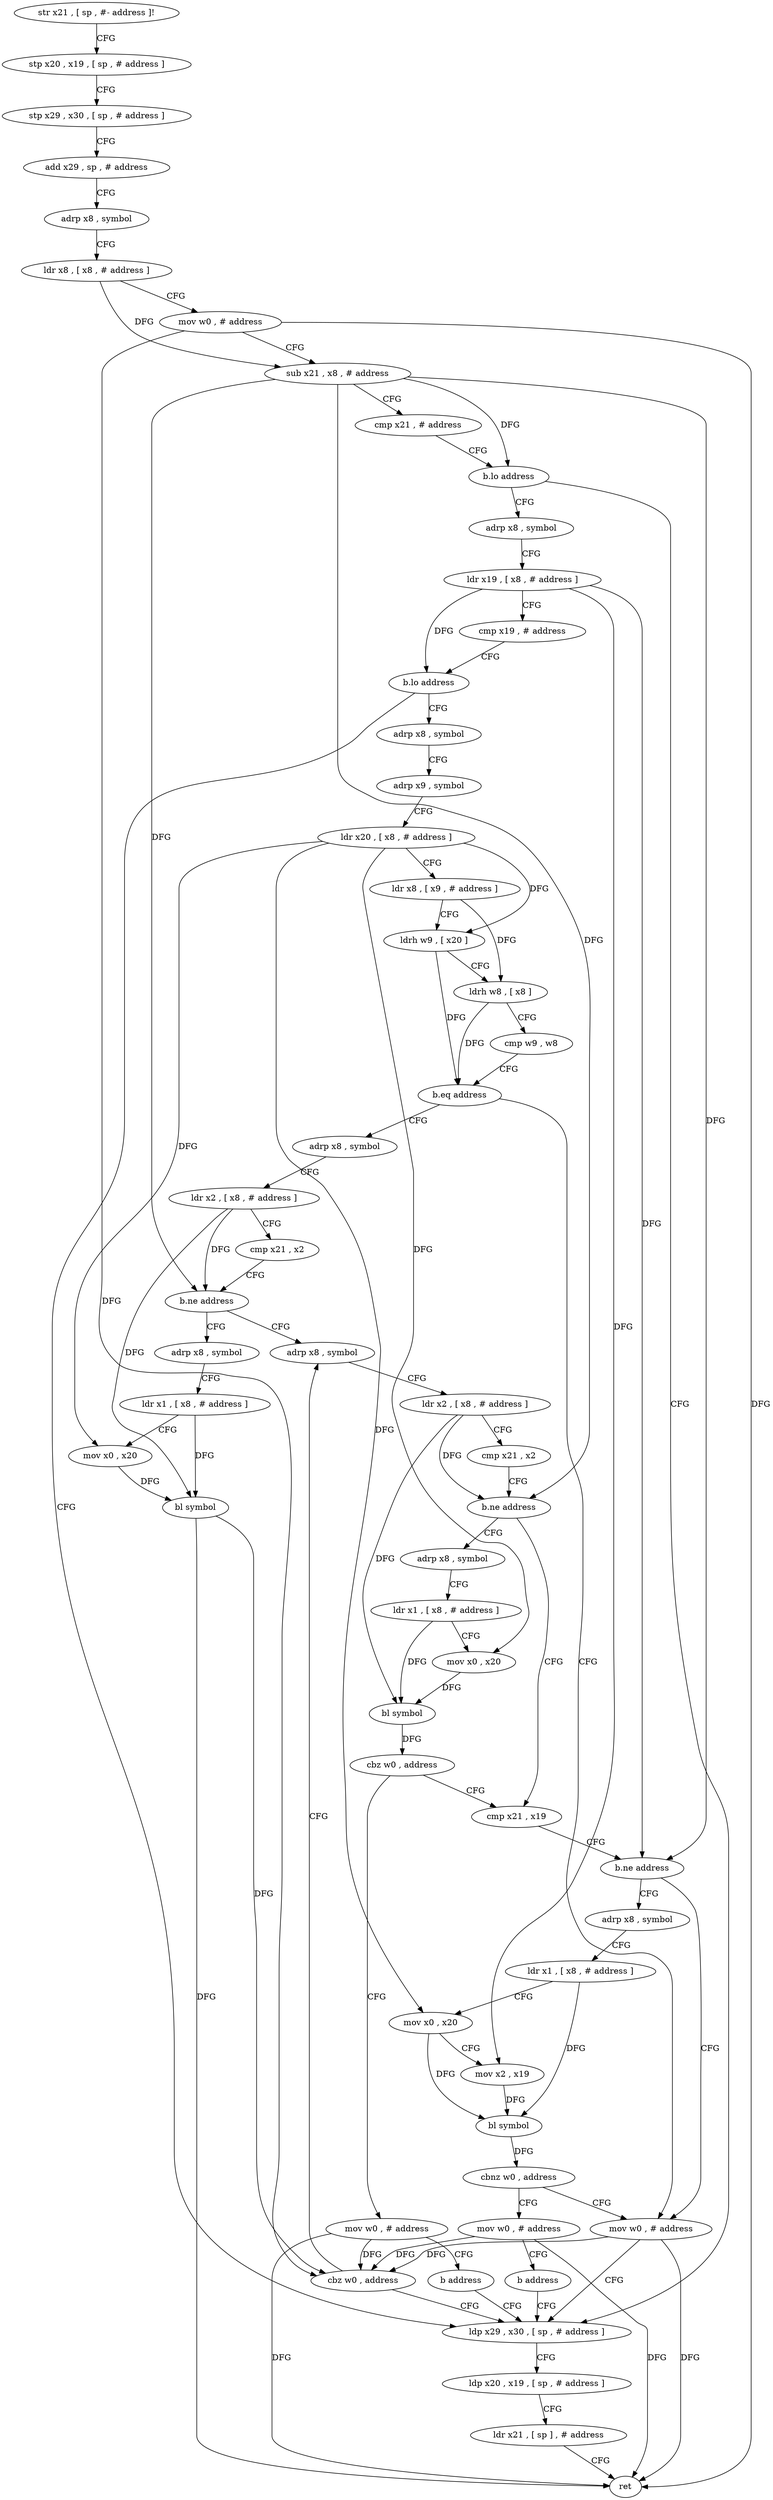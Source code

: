 digraph "func" {
"4204224" [label = "str x21 , [ sp , #- address ]!" ]
"4204228" [label = "stp x20 , x19 , [ sp , # address ]" ]
"4204232" [label = "stp x29 , x30 , [ sp , # address ]" ]
"4204236" [label = "add x29 , sp , # address" ]
"4204240" [label = "adrp x8 , symbol" ]
"4204244" [label = "ldr x8 , [ x8 , # address ]" ]
"4204248" [label = "mov w0 , # address" ]
"4204252" [label = "sub x21 , x8 , # address" ]
"4204256" [label = "cmp x21 , # address" ]
"4204260" [label = "b.lo address" ]
"4204316" [label = "ldp x29 , x30 , [ sp , # address ]" ]
"4204264" [label = "adrp x8 , symbol" ]
"4204320" [label = "ldp x20 , x19 , [ sp , # address ]" ]
"4204324" [label = "ldr x21 , [ sp ] , # address" ]
"4204328" [label = "ret" ]
"4204268" [label = "ldr x19 , [ x8 , # address ]" ]
"4204272" [label = "cmp x19 , # address" ]
"4204276" [label = "b.lo address" ]
"4204280" [label = "adrp x8 , symbol" ]
"4204284" [label = "adrp x9 , symbol" ]
"4204288" [label = "ldr x20 , [ x8 , # address ]" ]
"4204292" [label = "ldr x8 , [ x9 , # address ]" ]
"4204296" [label = "ldrh w9 , [ x20 ]" ]
"4204300" [label = "ldrh w8 , [ x8 ]" ]
"4204304" [label = "cmp w9 , w8" ]
"4204308" [label = "b.eq address" ]
"4204332" [label = "adrp x8 , symbol" ]
"4204312" [label = "mov w0 , # address" ]
"4204336" [label = "ldr x2 , [ x8 , # address ]" ]
"4204340" [label = "cmp x21 , x2" ]
"4204344" [label = "b.ne address" ]
"4204368" [label = "adrp x8 , symbol" ]
"4204348" [label = "adrp x8 , symbol" ]
"4204372" [label = "ldr x2 , [ x8 , # address ]" ]
"4204376" [label = "cmp x21 , x2" ]
"4204380" [label = "b.ne address" ]
"4204404" [label = "cmp x21 , x19" ]
"4204384" [label = "adrp x8 , symbol" ]
"4204352" [label = "ldr x1 , [ x8 , # address ]" ]
"4204356" [label = "mov x0 , x20" ]
"4204360" [label = "bl symbol" ]
"4204364" [label = "cbz w0 , address" ]
"4204408" [label = "b.ne address" ]
"4204412" [label = "adrp x8 , symbol" ]
"4204388" [label = "ldr x1 , [ x8 , # address ]" ]
"4204392" [label = "mov x0 , x20" ]
"4204396" [label = "bl symbol" ]
"4204400" [label = "cbz w0 , address" ]
"4204444" [label = "mov w0 , # address" ]
"4204416" [label = "ldr x1 , [ x8 , # address ]" ]
"4204420" [label = "mov x0 , x20" ]
"4204424" [label = "mov x2 , x19" ]
"4204428" [label = "bl symbol" ]
"4204432" [label = "cbnz w0 , address" ]
"4204436" [label = "mov w0 , # address" ]
"4204448" [label = "b address" ]
"4204440" [label = "b address" ]
"4204224" -> "4204228" [ label = "CFG" ]
"4204228" -> "4204232" [ label = "CFG" ]
"4204232" -> "4204236" [ label = "CFG" ]
"4204236" -> "4204240" [ label = "CFG" ]
"4204240" -> "4204244" [ label = "CFG" ]
"4204244" -> "4204248" [ label = "CFG" ]
"4204244" -> "4204252" [ label = "DFG" ]
"4204248" -> "4204252" [ label = "CFG" ]
"4204248" -> "4204328" [ label = "DFG" ]
"4204248" -> "4204364" [ label = "DFG" ]
"4204252" -> "4204256" [ label = "CFG" ]
"4204252" -> "4204260" [ label = "DFG" ]
"4204252" -> "4204344" [ label = "DFG" ]
"4204252" -> "4204380" [ label = "DFG" ]
"4204252" -> "4204408" [ label = "DFG" ]
"4204256" -> "4204260" [ label = "CFG" ]
"4204260" -> "4204316" [ label = "CFG" ]
"4204260" -> "4204264" [ label = "CFG" ]
"4204316" -> "4204320" [ label = "CFG" ]
"4204264" -> "4204268" [ label = "CFG" ]
"4204320" -> "4204324" [ label = "CFG" ]
"4204324" -> "4204328" [ label = "CFG" ]
"4204268" -> "4204272" [ label = "CFG" ]
"4204268" -> "4204276" [ label = "DFG" ]
"4204268" -> "4204408" [ label = "DFG" ]
"4204268" -> "4204424" [ label = "DFG" ]
"4204272" -> "4204276" [ label = "CFG" ]
"4204276" -> "4204316" [ label = "CFG" ]
"4204276" -> "4204280" [ label = "CFG" ]
"4204280" -> "4204284" [ label = "CFG" ]
"4204284" -> "4204288" [ label = "CFG" ]
"4204288" -> "4204292" [ label = "CFG" ]
"4204288" -> "4204296" [ label = "DFG" ]
"4204288" -> "4204356" [ label = "DFG" ]
"4204288" -> "4204392" [ label = "DFG" ]
"4204288" -> "4204420" [ label = "DFG" ]
"4204292" -> "4204296" [ label = "CFG" ]
"4204292" -> "4204300" [ label = "DFG" ]
"4204296" -> "4204300" [ label = "CFG" ]
"4204296" -> "4204308" [ label = "DFG" ]
"4204300" -> "4204304" [ label = "CFG" ]
"4204300" -> "4204308" [ label = "DFG" ]
"4204304" -> "4204308" [ label = "CFG" ]
"4204308" -> "4204332" [ label = "CFG" ]
"4204308" -> "4204312" [ label = "CFG" ]
"4204332" -> "4204336" [ label = "CFG" ]
"4204312" -> "4204316" [ label = "CFG" ]
"4204312" -> "4204328" [ label = "DFG" ]
"4204312" -> "4204364" [ label = "DFG" ]
"4204336" -> "4204340" [ label = "CFG" ]
"4204336" -> "4204344" [ label = "DFG" ]
"4204336" -> "4204360" [ label = "DFG" ]
"4204340" -> "4204344" [ label = "CFG" ]
"4204344" -> "4204368" [ label = "CFG" ]
"4204344" -> "4204348" [ label = "CFG" ]
"4204368" -> "4204372" [ label = "CFG" ]
"4204348" -> "4204352" [ label = "CFG" ]
"4204372" -> "4204376" [ label = "CFG" ]
"4204372" -> "4204380" [ label = "DFG" ]
"4204372" -> "4204396" [ label = "DFG" ]
"4204376" -> "4204380" [ label = "CFG" ]
"4204380" -> "4204404" [ label = "CFG" ]
"4204380" -> "4204384" [ label = "CFG" ]
"4204404" -> "4204408" [ label = "CFG" ]
"4204384" -> "4204388" [ label = "CFG" ]
"4204352" -> "4204356" [ label = "CFG" ]
"4204352" -> "4204360" [ label = "DFG" ]
"4204356" -> "4204360" [ label = "DFG" ]
"4204360" -> "4204364" [ label = "DFG" ]
"4204360" -> "4204328" [ label = "DFG" ]
"4204364" -> "4204316" [ label = "CFG" ]
"4204364" -> "4204368" [ label = "CFG" ]
"4204408" -> "4204312" [ label = "CFG" ]
"4204408" -> "4204412" [ label = "CFG" ]
"4204412" -> "4204416" [ label = "CFG" ]
"4204388" -> "4204392" [ label = "CFG" ]
"4204388" -> "4204396" [ label = "DFG" ]
"4204392" -> "4204396" [ label = "DFG" ]
"4204396" -> "4204400" [ label = "DFG" ]
"4204400" -> "4204444" [ label = "CFG" ]
"4204400" -> "4204404" [ label = "CFG" ]
"4204444" -> "4204448" [ label = "CFG" ]
"4204444" -> "4204364" [ label = "DFG" ]
"4204444" -> "4204328" [ label = "DFG" ]
"4204416" -> "4204420" [ label = "CFG" ]
"4204416" -> "4204428" [ label = "DFG" ]
"4204420" -> "4204424" [ label = "CFG" ]
"4204420" -> "4204428" [ label = "DFG" ]
"4204424" -> "4204428" [ label = "DFG" ]
"4204428" -> "4204432" [ label = "DFG" ]
"4204432" -> "4204312" [ label = "CFG" ]
"4204432" -> "4204436" [ label = "CFG" ]
"4204436" -> "4204440" [ label = "CFG" ]
"4204436" -> "4204364" [ label = "DFG" ]
"4204436" -> "4204328" [ label = "DFG" ]
"4204448" -> "4204316" [ label = "CFG" ]
"4204440" -> "4204316" [ label = "CFG" ]
}
